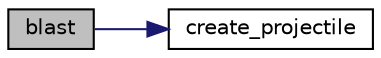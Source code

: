 digraph "blast"
{
 // LATEX_PDF_SIZE
  edge [fontname="Helvetica",fontsize="10",labelfontname="Helvetica",labelfontsize="10"];
  node [fontname="Helvetica",fontsize="10",shape=record];
  rankdir="LR";
  Node1 [label="blast",height=0.2,width=0.4,color="black", fillcolor="grey75", style="filled", fontcolor="black",tooltip=" "];
  Node1 -> Node2 [color="midnightblue",fontsize="10",style="solid",fontname="Helvetica"];
  Node2 [label="create_projectile",height=0.2,width=0.4,color="black", fillcolor="white", style="filled",URL="$_projectile_8c.html#a352fc596042e87ac31deaeadc6e9ce58",tooltip=" "];
}
